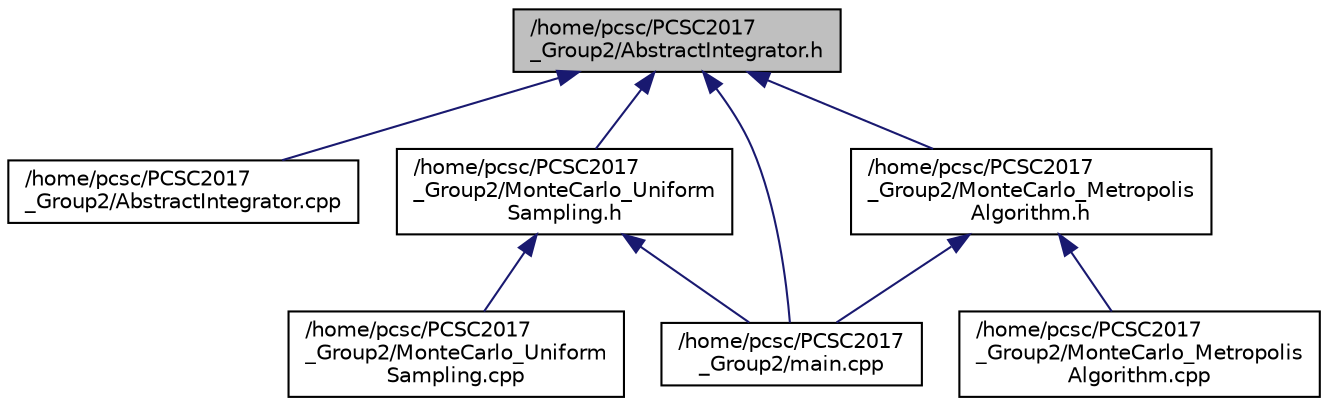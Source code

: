 digraph "/home/pcsc/PCSC2017_Group2/AbstractIntegrator.h"
{
  edge [fontname="Helvetica",fontsize="10",labelfontname="Helvetica",labelfontsize="10"];
  node [fontname="Helvetica",fontsize="10",shape=record];
  Node1 [label="/home/pcsc/PCSC2017\l_Group2/AbstractIntegrator.h",height=0.2,width=0.4,color="black", fillcolor="grey75", style="filled", fontcolor="black"];
  Node1 -> Node2 [dir="back",color="midnightblue",fontsize="10",style="solid",fontname="Helvetica"];
  Node2 [label="/home/pcsc/PCSC2017\l_Group2/AbstractIntegrator.cpp",height=0.2,width=0.4,color="black", fillcolor="white", style="filled",URL="$_abstract_integrator_8cpp.html"];
  Node1 -> Node3 [dir="back",color="midnightblue",fontsize="10",style="solid",fontname="Helvetica"];
  Node3 [label="/home/pcsc/PCSC2017\l_Group2/main.cpp",height=0.2,width=0.4,color="black", fillcolor="white", style="filled",URL="$main_8cpp.html"];
  Node1 -> Node4 [dir="back",color="midnightblue",fontsize="10",style="solid",fontname="Helvetica"];
  Node4 [label="/home/pcsc/PCSC2017\l_Group2/MonteCarlo_Uniform\lSampling.h",height=0.2,width=0.4,color="black", fillcolor="white", style="filled",URL="$_monte_carlo___uniform_sampling_8h.html"];
  Node4 -> Node3 [dir="back",color="midnightblue",fontsize="10",style="solid",fontname="Helvetica"];
  Node4 -> Node5 [dir="back",color="midnightblue",fontsize="10",style="solid",fontname="Helvetica"];
  Node5 [label="/home/pcsc/PCSC2017\l_Group2/MonteCarlo_Uniform\lSampling.cpp",height=0.2,width=0.4,color="black", fillcolor="white", style="filled",URL="$_monte_carlo___uniform_sampling_8cpp.html"];
  Node1 -> Node6 [dir="back",color="midnightblue",fontsize="10",style="solid",fontname="Helvetica"];
  Node6 [label="/home/pcsc/PCSC2017\l_Group2/MonteCarlo_Metropolis\lAlgorithm.h",height=0.2,width=0.4,color="black", fillcolor="white", style="filled",URL="$_monte_carlo___metropolis_algorithm_8h.html"];
  Node6 -> Node3 [dir="back",color="midnightblue",fontsize="10",style="solid",fontname="Helvetica"];
  Node6 -> Node7 [dir="back",color="midnightblue",fontsize="10",style="solid",fontname="Helvetica"];
  Node7 [label="/home/pcsc/PCSC2017\l_Group2/MonteCarlo_Metropolis\lAlgorithm.cpp",height=0.2,width=0.4,color="black", fillcolor="white", style="filled",URL="$_monte_carlo___metropolis_algorithm_8cpp.html"];
}
